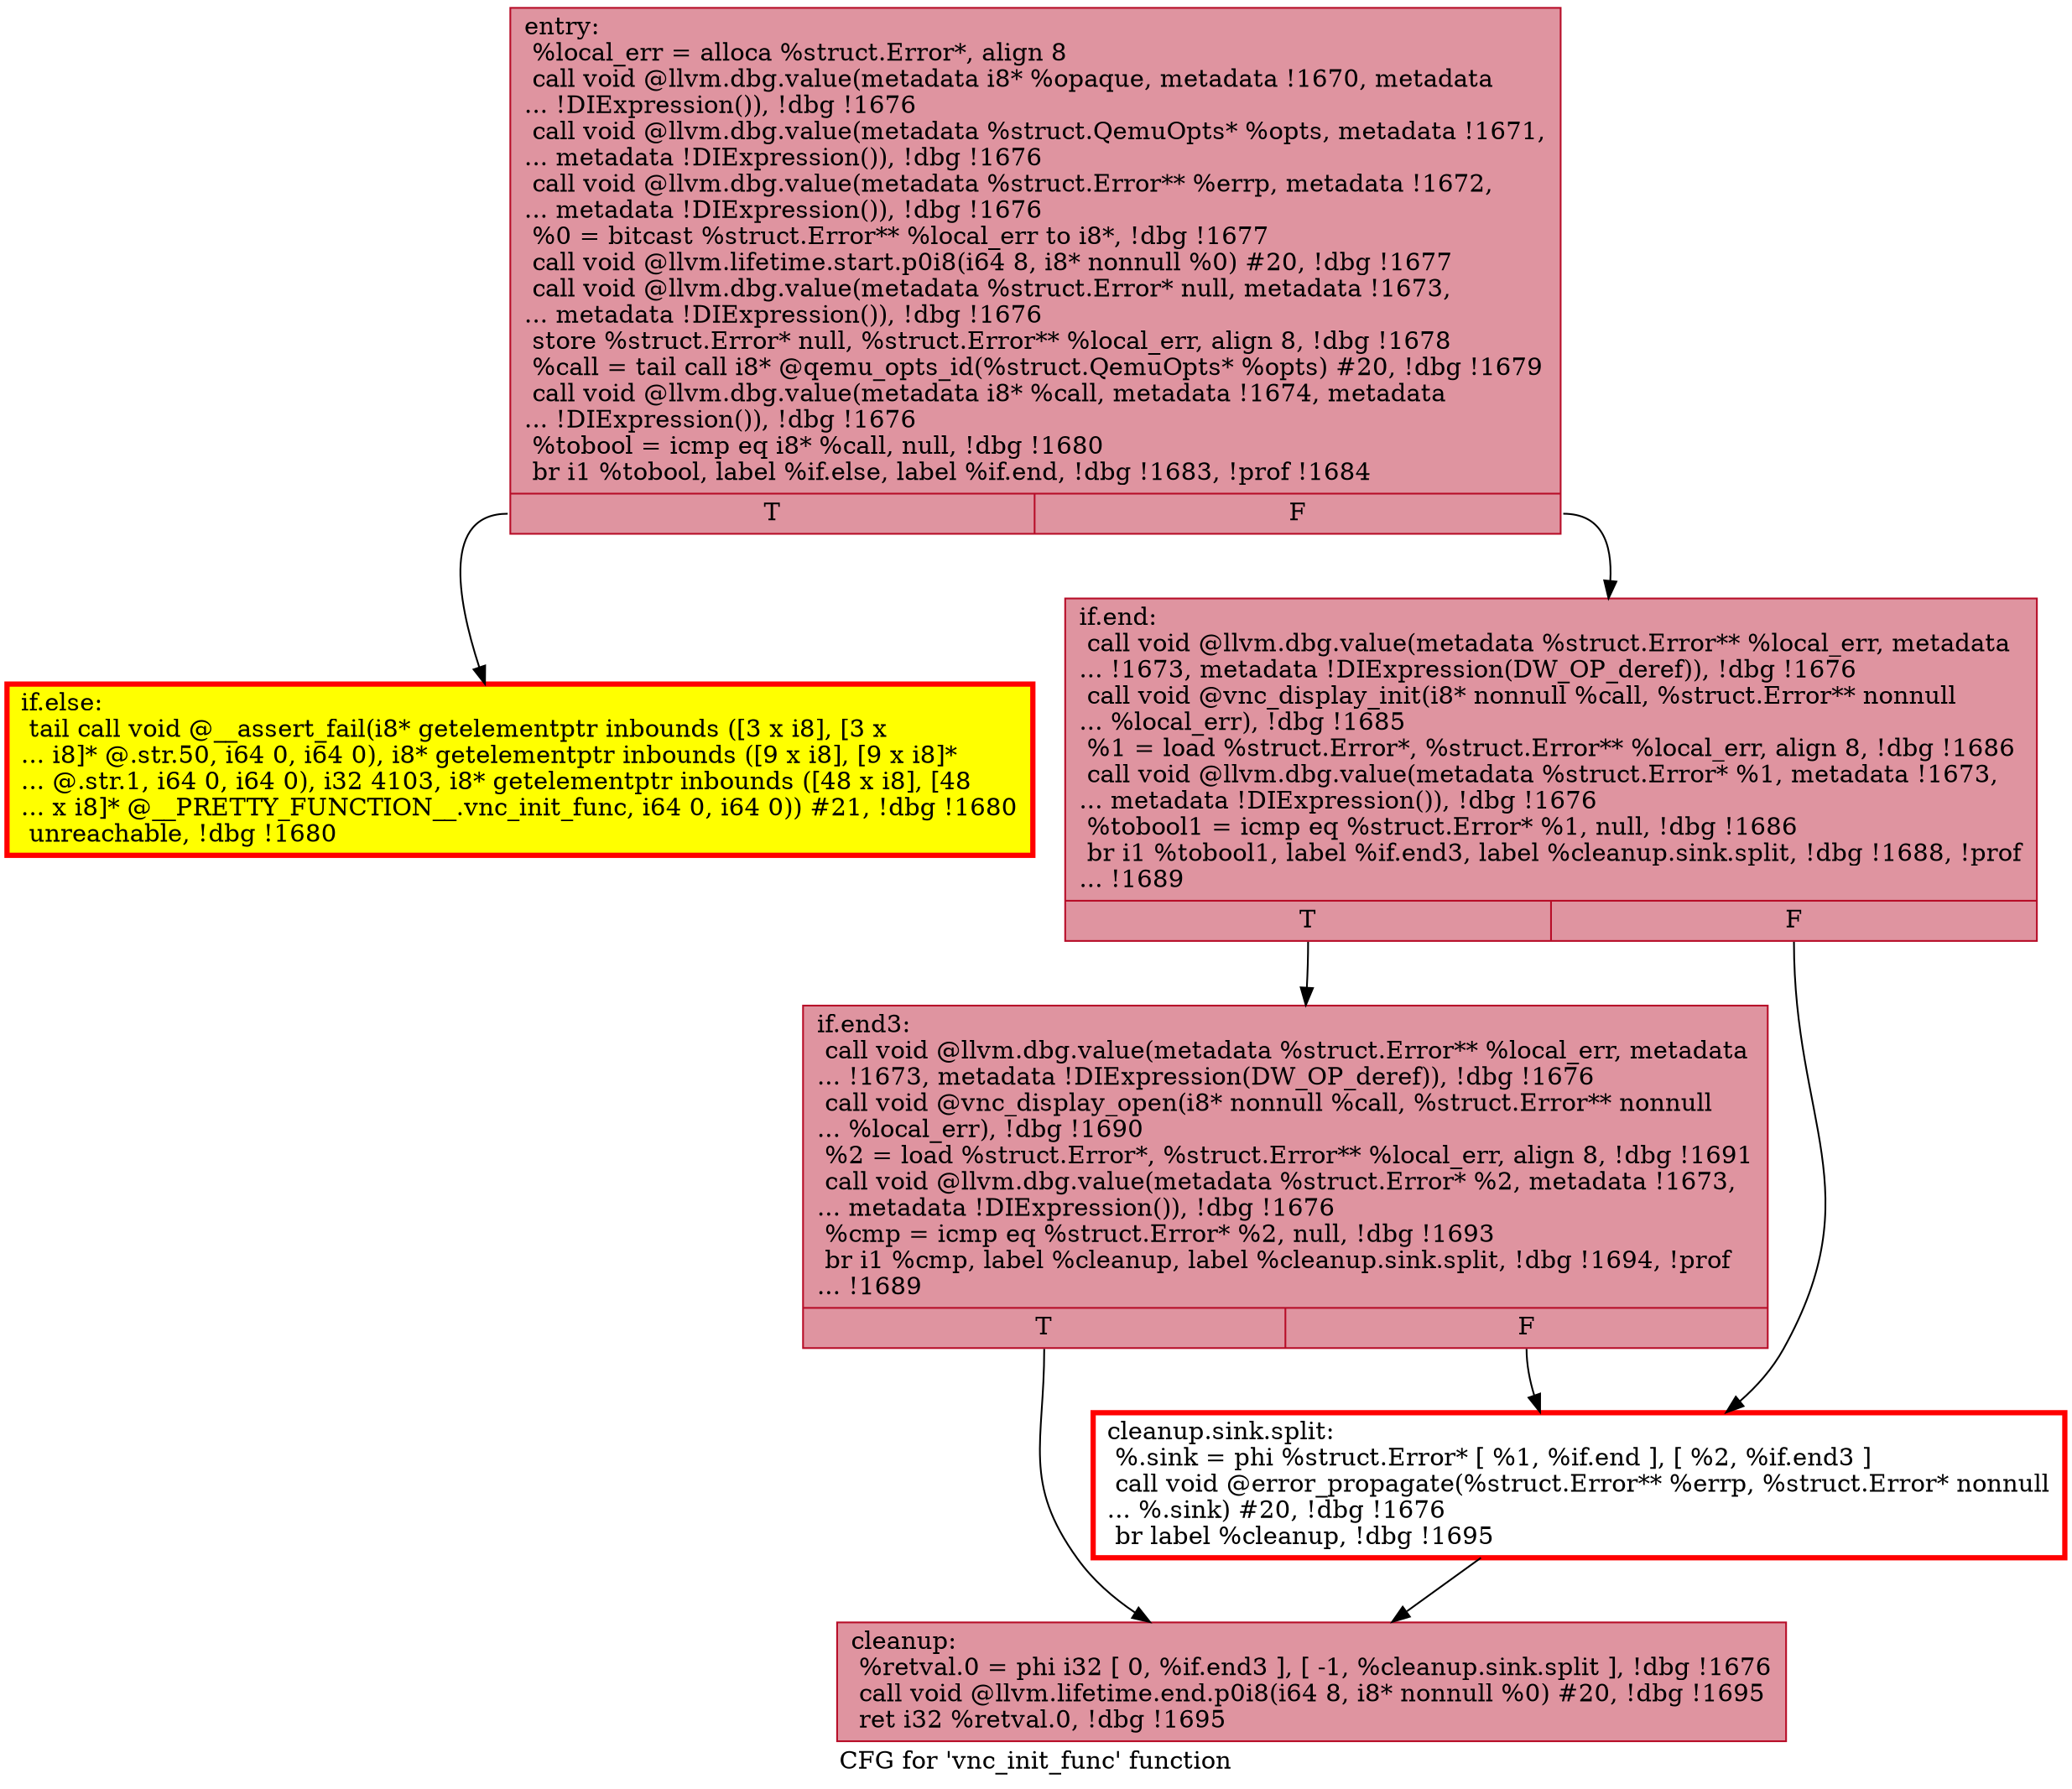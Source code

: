 digraph "CFG for 'vnc_init_func' function" {
	label="CFG for 'vnc_init_func' function";

	Node0x556a569e65d0 [shape=record,color="#b70d28ff", style=filled, fillcolor="#b70d2870",label="{entry:\l  %local_err = alloca %struct.Error*, align 8\l  call void @llvm.dbg.value(metadata i8* %opaque, metadata !1670, metadata\l... !DIExpression()), !dbg !1676\l  call void @llvm.dbg.value(metadata %struct.QemuOpts* %opts, metadata !1671,\l... metadata !DIExpression()), !dbg !1676\l  call void @llvm.dbg.value(metadata %struct.Error** %errp, metadata !1672,\l... metadata !DIExpression()), !dbg !1676\l  %0 = bitcast %struct.Error** %local_err to i8*, !dbg !1677\l  call void @llvm.lifetime.start.p0i8(i64 8, i8* nonnull %0) #20, !dbg !1677\l  call void @llvm.dbg.value(metadata %struct.Error* null, metadata !1673,\l... metadata !DIExpression()), !dbg !1676\l  store %struct.Error* null, %struct.Error** %local_err, align 8, !dbg !1678\l  %call = tail call i8* @qemu_opts_id(%struct.QemuOpts* %opts) #20, !dbg !1679\l  call void @llvm.dbg.value(metadata i8* %call, metadata !1674, metadata\l... !DIExpression()), !dbg !1676\l  %tobool = icmp eq i8* %call, null, !dbg !1680\l  br i1 %tobool, label %if.else, label %if.end, !dbg !1683, !prof !1684\l|{<s0>T|<s1>F}}"];
	Node0x556a569e65d0:s0 -> Node0x556a569e9b30;
	Node0x556a569e65d0:s1 -> Node0x556a569e9ac0;
	Node0x556a569e9b30 [shape=record,penwidth=3.0, style="filled", color="red", fillcolor="yellow",label="{if.else:                                          \l  tail call void @__assert_fail(i8* getelementptr inbounds ([3 x i8], [3 x\l... i8]* @.str.50, i64 0, i64 0), i8* getelementptr inbounds ([9 x i8], [9 x i8]*\l... @.str.1, i64 0, i64 0), i32 4103, i8* getelementptr inbounds ([48 x i8], [48\l... x i8]* @__PRETTY_FUNCTION__.vnc_init_func, i64 0, i64 0)) #21, !dbg !1680\l  unreachable, !dbg !1680\l}"];
	Node0x556a569e9ac0 [shape=record,color="#b70d28ff", style=filled, fillcolor="#b70d2870",label="{if.end:                                           \l  call void @llvm.dbg.value(metadata %struct.Error** %local_err, metadata\l... !1673, metadata !DIExpression(DW_OP_deref)), !dbg !1676\l  call void @vnc_display_init(i8* nonnull %call, %struct.Error** nonnull\l... %local_err), !dbg !1685\l  %1 = load %struct.Error*, %struct.Error** %local_err, align 8, !dbg !1686\l  call void @llvm.dbg.value(metadata %struct.Error* %1, metadata !1673,\l... metadata !DIExpression()), !dbg !1676\l  %tobool1 = icmp eq %struct.Error* %1, null, !dbg !1686\l  br i1 %tobool1, label %if.end3, label %cleanup.sink.split, !dbg !1688, !prof\l... !1689\l|{<s0>T|<s1>F}}"];
	Node0x556a569e9ac0:s0 -> Node0x556a569ea780;
	Node0x556a569e9ac0:s1 -> Node0x556a5685bd90;
	Node0x556a569ea780 [shape=record,color="#b70d28ff", style=filled, fillcolor="#b70d2870",label="{if.end3:                                          \l  call void @llvm.dbg.value(metadata %struct.Error** %local_err, metadata\l... !1673, metadata !DIExpression(DW_OP_deref)), !dbg !1676\l  call void @vnc_display_open(i8* nonnull %call, %struct.Error** nonnull\l... %local_err), !dbg !1690\l  %2 = load %struct.Error*, %struct.Error** %local_err, align 8, !dbg !1691\l  call void @llvm.dbg.value(metadata %struct.Error* %2, metadata !1673,\l... metadata !DIExpression()), !dbg !1676\l  %cmp = icmp eq %struct.Error* %2, null, !dbg !1693\l  br i1 %cmp, label %cleanup, label %cleanup.sink.split, !dbg !1694, !prof\l... !1689\l|{<s0>T|<s1>F}}"];
	Node0x556a569ea780:s0 -> Node0x556a569eafb0;
	Node0x556a569ea780:s1 -> Node0x556a5685bd90;
	Node0x556a5685bd90 [shape=record,penwidth=3.0, color="red",label="{cleanup.sink.split:                               \l  %.sink = phi %struct.Error* [ %1, %if.end ], [ %2, %if.end3 ]\l  call void @error_propagate(%struct.Error** %errp, %struct.Error* nonnull\l... %.sink) #20, !dbg !1676\l  br label %cleanup, !dbg !1695\l}"];
	Node0x556a5685bd90 -> Node0x556a569eafb0;
	Node0x556a569eafb0 [shape=record,color="#b70d28ff", style=filled, fillcolor="#b70d2870",label="{cleanup:                                          \l  %retval.0 = phi i32 [ 0, %if.end3 ], [ -1, %cleanup.sink.split ], !dbg !1676\l  call void @llvm.lifetime.end.p0i8(i64 8, i8* nonnull %0) #20, !dbg !1695\l  ret i32 %retval.0, !dbg !1695\l}"];
}
